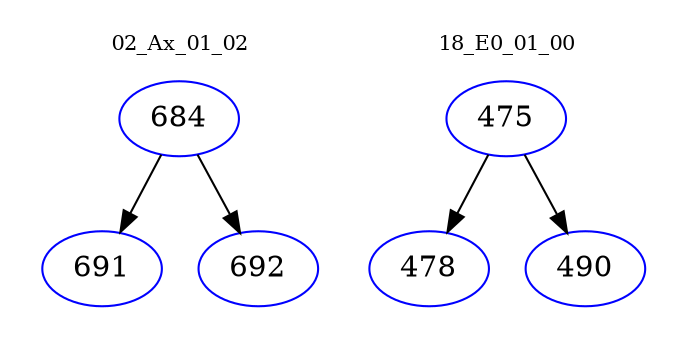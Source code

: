 digraph{
subgraph cluster_0 {
color = white
label = "02_Ax_01_02";
fontsize=10;
T0_684 [label="684", color="blue"]
T0_684 -> T0_691 [color="black"]
T0_691 [label="691", color="blue"]
T0_684 -> T0_692 [color="black"]
T0_692 [label="692", color="blue"]
}
subgraph cluster_1 {
color = white
label = "18_E0_01_00";
fontsize=10;
T1_475 [label="475", color="blue"]
T1_475 -> T1_478 [color="black"]
T1_478 [label="478", color="blue"]
T1_475 -> T1_490 [color="black"]
T1_490 [label="490", color="blue"]
}
}
